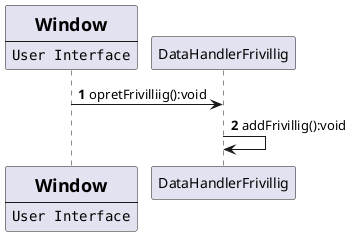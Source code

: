 @startuml
'https://plantuml.com/sequence-diagram

autonumber
' Participants
participant Window [
= Window
----
""User Interface""
]

/'Arrows/interactions'/

Window -> "DataHandlerFrivillig" : opretFrivilliig():void

"DataHandlerFrivillig" -> "DataHandlerFrivillig" : addFrivillig():void
/'Alice -> Bob: Authentication Request
Bob --> Alice: Authentication Response

Alice -> Bob: Another authentication Request
Alice <-- Bob: another authentication Response'/
@enduml
